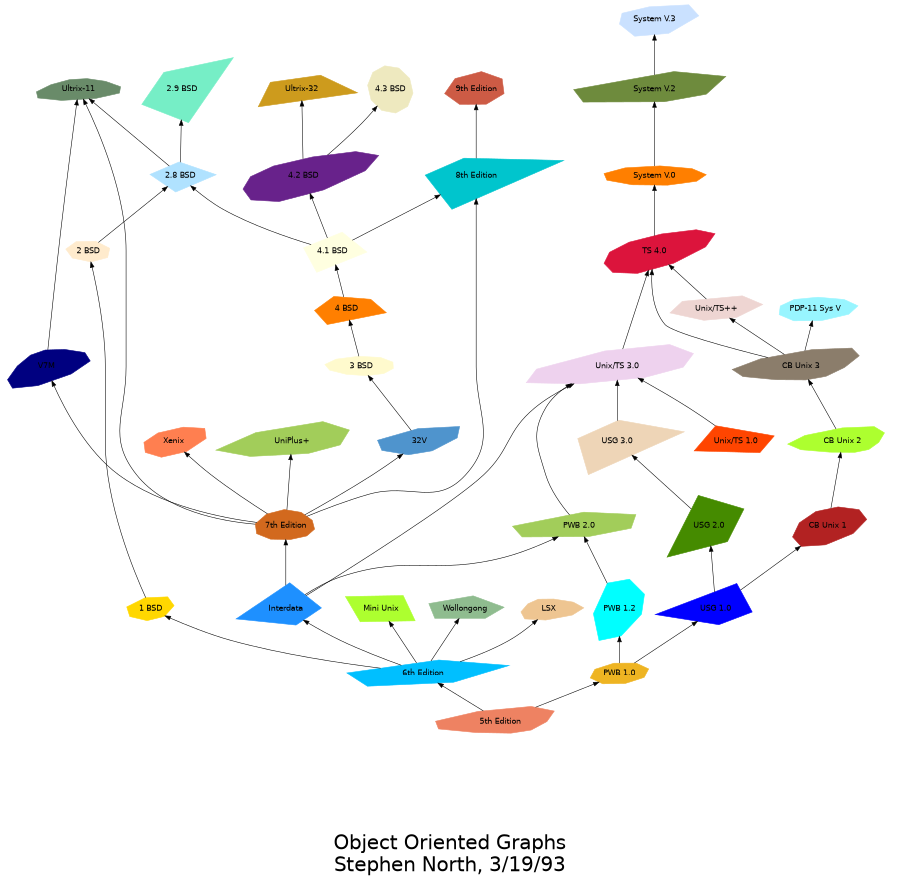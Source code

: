 digraph unix {
	graph [rankdir=BT, fontname=Helvetica, fontsize=36, label="\n\n\n\nObject Oriented Graphs\nStephen North, 3/19/93", size="6,6"];
	node [label="\N", shape=polygon, sides=4, distortion="0.0", orientation="0.0", skew="0.0", color=white, style=filled, fontname=Helvetica];
	graph [lp="597,131",
		bb="0,0,1194,1299"];
	"5th Edition" [sides=9, distortion="0.936354", orientation=28, skew="-0.126818", color=salmon2, pos="758,286", width="2.14", height="0.62"];
	"6th Edition" [sides=5, distortion="0.238792", orientation=11, skew="0.995935", color=deepskyblue, pos="574,368", width="2.67", height="0.62"];
	"PWB 1.0" [sides=8, distortion="0.019636", orientation=79, skew="-0.440424", color=goldenrod2, pos="873,368", width="1.25", height="0.51"];
	LSX [sides=9, distortion="-0.698271", orientation=22, skew="-0.195492", color=burlywood2, pos="767,461", width="1.17", height="0.54"];
	"1 BSD" [sides=7, distortion="0.265084", orientation=26, skew="0.403659", color=gold1, pos="191,461", width="1.11", height="0.56"];
	"Mini Unix" [distortion="0.039386", orientation=2, skew="-0.461120", color=greenyellow, pos="505,461", width="1.61", height="0.67"];
	Wollongong [sides=5, distortion="0.228564", orientation=63, skew="-0.062846", color=darkseagreen, pos="644,461", width="1.75", height="0.61"];
	Interdata [distortion="0.624013", orientation=56, skew="0.101396", color=dodgerblue1, pos="355,461", width="2.06", height="0.93"];
	"Unix/TS 3.0" [sides=8, distortion="0.731383", orientation=43, skew="-0.824612", color=thistle2, pos="802,780", width="2.61", height="0.75"];
	"PWB 2.0" [sides=6, distortion="0.592100", orientation=34, skew="-0.719269", color=darkolivegreen3, pos="746,568", width="2.11", height="0.61"];
	"7th Edition" [sides=10, distortion="0.298417", orientation=65, skew="0.310367", color=chocolate, pos="355,568", width="1.39", height="0.64"];
	"8th Edition" [distortion="-0.997093", orientation=50, skew="-0.061117", color=turquoise3, pos="644,1065", width="2.89", height="1.06"];
	"32V" [sides=7, distortion="0.878516", orientation=19, skew="0.592905", color=steelblue3, pos="530,679", width="1.28", height="0.62"];
	V7M [sides=10, distortion="-0.960249", orientation=32, skew="0.460424", color=navy, pos="48,780", width="1.33", height="0.75"];
	"Ultrix-11" [sides=10, distortion="-0.633186", orientation=10, skew="0.333125", color=darkseagreen4, pos="116,1177", width="1.56", height="0.53"];
	Xenix [sides=8, distortion="-0.337997", orientation=52, skew="-0.760726", color=coral, pos="246,679", width="1.22", height="0.64"];
	"UniPlus+" [sides=7, distortion="0.788483", orientation=39, skew="-0.526284", color=darkolivegreen3, pos="387,679", width="2.19", height="0.72"];
	"9th Edition" [sides=7, distortion="0.138690", orientation=55, skew="0.554049", color=coral3, pos="673,1177", width="1.47", height="0.68"];
	"2 BSD" [sides=7, distortion="-0.010661", orientation=84, skew="0.179249", color=blanchedalmond, pos="109,960", width="1.03", height="0.53"];
	"2.8 BSD" [distortion="-0.239422", orientation=44, skew="0.053841", color=lightskyblue1, pos="262,1065", width="1.67", height="0.74"];
	"2.9 BSD" [distortion="-0.843381", orientation=70, skew="-0.601395", color=aquamarine2, pos="262,1177", width="2.00", height="1.06"];
	"3 BSD" [sides=10, distortion="0.251820", orientation=18, skew="-0.530618", color=lemonchiffon, pos="517,780", width="1.33", height="0.50"];
	"4 BSD" [sides=5, distortion="-0.772300", orientation=24, skew="-0.028475", color=darkorange1, pos="495,868", width="1.53", height="0.68"];
	"4.1 BSD" [distortion="-0.226170", orientation=38, skew="0.504053", color=lightyellow1, pos="458,960", width="1.64", height="0.85"];
	"4.2 BSD" [sides=10, distortion="-0.807349", orientation=50, skew="-0.908842", color=darkorchid4, pos="447,1065", width="2.08", height="0.81"];
	"4.3 BSD" [sides=10, distortion="-0.030619", orientation=76, skew="0.985021", color=lemonchiffon2, pos="561,1177", width="1.14", height="0.78"];
	"Ultrix-32" [distortion="-0.644209", orientation=21, skew="0.307836", color=goldenrod3, pos="427,1177", width="2.08", height="0.76"];
	"PWB 1.2" [sides=7, distortion="0.640971", orientation=84, skew="-0.768455", color=cyan, pos="873,461", width="1.28", height="0.92"];
	"USG 1.0" [distortion="0.758942", orientation=42, skew="0.039886", color=blue, pos="1015,461", width="2.17", height="0.92"];
	"CB Unix 1" [sides=9, distortion="-0.348692", orientation=42, skew="0.767058", color=firebrick, pos="1086,568", width="1.58", height="0.72"];
	"USG 2.0" [distortion="0.748625", orientation=74, skew="-0.647656", color=chartreuse4, pos="912,568", width="1.81", height="1.03"];
	"CB Unix 2" [sides=10, distortion="0.851818", orientation=32, skew="-0.020120", color=greenyellow, pos="1126,679", width="1.89", height="0.61"];
	"CB Unix 3" [sides=10, distortion="0.992237", orientation=29, skew="0.256102", color=bisque4, pos="1042,780", width="2.11", height="0.68"];
	"Unix/TS++" [sides=6, distortion="0.545461", orientation=16, skew="0.313589", color=mistyrose2, pos="940,868", width="1.86", height="0.60"];
	"PDP-11 Sys V" [sides=9, distortion="-0.267769", orientation=40, skew="0.271226", color=cadetblue1, pos="1091,868", width="1.83", height="0.56"];
	"USG 3.0" [distortion="-0.848455", orientation=44, skew="0.267152", color=bisque2, pos="802,679", width="2.28", height="1.06"];
	"Unix/TS 1.0" [distortion="0.305594", orientation=75, skew="0.070516", color=orangered, pos="971,679", width="1.92", height="0.72"];
	"TS 4.0" [sides=10, distortion="-0.641701", orientation=50, skew="-0.952502", color=crimson, pos="845,960", width="1.75", height="0.75"];
	"System V.0" [sides=9, distortion="0.021556", orientation=26, skew="-0.729938", color=darkorange1, pos="845,1065", width="1.94", height="0.50"];
	"System V.2" [sides=6, distortion="0.985153", orientation=33, skew="-0.399752", color=darkolivegreen4, pos="845,1177", width="2.53", height="0.69"];
	"System V.3" [sides=7, distortion="-0.687574", orientation=58, skew="-0.180116", color=lightsteelblue1, pos="845,1275", width="1.83", height="0.67"];
	"5th Edition" -> "6th Edition" [pos="e,608,353 726,300 696,314 651,334 618,349"];
	"5th Edition" -> "PWB 1.0" [pos="e,847,349 789,308 804,319 823,332 839,343"];
	"6th Edition" -> LSX [pos="e,743,443 625,387 653,397 687,411 716,427 722,430 728,434 734,438"];
	"6th Edition" -> "1 BSD" [pos="e,215,449 520,375 459,384 357,402 272,427 257,432 239,439 225,445"];
	"6th Edition" -> "Mini Unix" [pos="e,522,438 562,384 553,397 539,414 528,430"];
	"6th Edition" -> Wollongong [pos="e,631,444 591,391 602,404 615,422 625,436"];
	"6th Edition" -> Interdata [pos="e,385,448 544,381 506,397 438,426 394,444"];
	Interdata -> "Unix/TS 3.0" [pos="e,762,758 384,479 433,510 537,576 618,641 657,673 661,687 700,717 717,730 736,743 753,753"];
	Interdata -> "PWB 2.0" [pos="e,708,550 387,476 402,483 421,491 438,495 533,522 562,505 656,531 670,535 686,540 699,546"];
	Interdata -> "7th Edition" [pos="e,355,548 355,491 355,505 355,523 355,538"];
	"7th Edition" -> "8th Edition" [pos="e,634,1034 390,581 411,588 437,597 461,605 516,623 548,598 585,641 626,689 604,718 604,780 604,780 604,780 604,868 604,923 619,9\
85 631,1024"];
	"7th Edition" -> "32V" [pos="e,504,661 384,585 409,600 445,622 475,641 482,646 489,651 495,655"];
	"7th Edition" -> V7M [pos="e,58,763 313,577 271,587 207,607 160,641 117,673 82,723 63,754"];
	"7th Edition" -> "Ultrix-11" [pos="e,124,1160 311,576 274,585 222,603 193,641 156,691 174,718 174,780 174,780 174,780 174,960 174,1031 145,1110 128,1151"];
	"7th Edition" -> Xenix [pos="e,261,663 336,588 317,607 288,636 268,656"];
	"7th Edition" -> "UniPlus+" [pos="e,382,661 361,590 366,608 373,633 379,651"];
	V7M -> "Ultrix-11" [pos="e,109,1159 48,800 49,838 51,922 63,991 73,1048 94,1113 106,1149"];
	"8th Edition" -> "9th Edition" [pos="e,667,1156 649,1085 653,1102 660,1127 665,1146"];
	"1 BSD" -> "2 BSD" [pos="e,112,941 182,480 164,517 128,603 128,679 128,679 128,679 128,780 128,833 120,895 114,931"];
	"2 BSD" -> "2.8 BSD" [pos="e,238,1049 129,974 154,991 199,1022 229,1043"];
	"2.8 BSD" -> "Ultrix-11" [pos="e,137,1161 242,1080 217,1099 174,1133 145,1155"];
	"2.8 BSD" -> "2.9 BSD" [pos="e,262,1142 262,1087 262,1100 262,1116 262,1132"];
	"32V" -> "3 BSD" [pos="e,519,763 528,698 526,714 523,736 521,753"];
	"3 BSD" -> "4 BSD" [pos="e,499,850 512,798 509,810 505,826 502,840"];
	"4 BSD" -> "4.1 BSD" [pos="e,466,941 488,886 482,899 475,917 470,931"];
	"4.1 BSD" -> "4.2 BSD" [pos="e,449,1043 456,981 454,996 452,1016 450,1033"];
	"4.1 BSD" -> "2.8 BSD" [pos="e,287,1052 434,973 399,992 335,1025 296,1047"];
	"4.1 BSD" -> "8th Edition" [pos="e,603,1042 489,978 517,994 561,1018 594,1037"];
	"4.2 BSD" -> "4.3 BSD" [pos="e,539,1156 471,1088 489,1106 513,1130 532,1149"];
	"4.2 BSD" -> "Ultrix-32" [pos="e,430,1159 444,1083 441,1101 436,1129 432,1149"];
	"PWB 1.0" -> "PWB 1.2" [pos="e,873,433 873,386 873,396 873,410 873,423"];
	"PWB 1.0" -> "USG 1.0" [pos="e,989,444 900,386 923,401 956,423 980,438"];
	"PWB 1.2" -> "PWB 2.0" [pos="e,764,553 848,482 826,501 795,527 772,546"];
	"USG 1.0" -> "CB Unix 1" [pos="e,1069,543 1035,492 1044,505 1054,521 1063,534"];
	"USG 1.0" -> "USG 2.0" [pos="e,932,547 999,478 983,495 958,520 939,540"];
	"CB Unix 1" -> "CB Unix 2" [pos="e,1120,662 1094,591 1101,609 1110,634 1117,653"];
	"CB Unix 2" -> "CB Unix 3" [pos="e,1056,763 1112,696 1098,712 1078,737 1063,755"];
	"CB Unix 3" -> "Unix/TS++" [pos="e,958,852 1024,796 1008,810 984,830 966,845"];
	"CB Unix 3" -> "PDP-11 Sys V" [pos="e,1080,848 1055,803 1061,814 1068,828 1075,839"];
	"USG 2.0" -> "USG 3.0" [pos="e,818,662 888,593 870,611 844,637 826,655"];
	"USG 3.0" -> "Unix/TS 3.0" [pos="e,802,763 802,702 802,717 802,737 802,753"];
	"PWB 2.0" -> "Unix/TS 3.0" [pos="e,753,758 735,586 717,615 688,673 711,717 718,732 731,743 744,752"];
	"Unix/TS 1.0" -> "Unix/TS 3.0" [pos="e,826,765 934,701 904,719 864,744 835,760"];
	"Unix/TS 3.0" -> "TS 4.0" [pos="e,839,937 807,801 814,832 828,890 837,927"];
	"Unix/TS++" -> "TS 4.0" [pos="e,861,944 923,884 908,899 886,920 869,937"];
	"CB Unix 3" -> "TS 4.0" [pos="e,843,938 998,790 951,802 882,822 864,843 845,867 842,902 842,928"];
	"TS 4.0" -> "System V.0" [pos="e,845,1048 845,979 845,995 845,1019 845,1038"];
	"System V.0" -> "System V.2" [pos="e,845,1159 845,1082 845,1100 845,1128 845,1149"];
	"System V.2" -> "System V.3" [pos="e,845,1253 845,1197 845,1210 845,1228 845,1243"];
}
